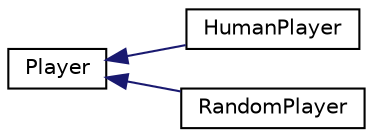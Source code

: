 digraph "Graphical Class Hierarchy"
{
 // INTERACTIVE_SVG=YES
 // LATEX_PDF_SIZE
  edge [fontname="Helvetica",fontsize="10",labelfontname="Helvetica",labelfontsize="10"];
  node [fontname="Helvetica",fontsize="10",shape=record];
  rankdir="LR";
  Node0 [label="Player",height=0.2,width=0.4,color="black", fillcolor="white", style="filled",URL="$class_player.html",tooltip="Represents a player in the poker game."];
  Node0 -> Node1 [dir="back",color="midnightblue",fontsize="10",style="solid",fontname="Helvetica"];
  Node1 [label="HumanPlayer",height=0.2,width=0.4,color="black", fillcolor="white", style="filled",URL="$class_human_player.html",tooltip=" "];
  Node0 -> Node2 [dir="back",color="midnightblue",fontsize="10",style="solid",fontname="Helvetica"];
  Node2 [label="RandomPlayer",height=0.2,width=0.4,color="black", fillcolor="white", style="filled",URL="$class_random_player.html",tooltip=" "];
}
